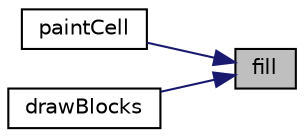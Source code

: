 digraph "fill"
{
 // INTERACTIVE_SVG=YES
 // LATEX_PDF_SIZE
  bgcolor="transparent";
  edge [fontname="Helvetica",fontsize="10",labelfontname="Helvetica",labelfontsize="10"];
  node [fontname="Helvetica",fontsize="10",shape=record];
  rankdir="RL";
  Node11 [label="fill",height=0.2,width=0.4,color="black", fillcolor="grey75", style="filled", fontcolor="black",tooltip=" "];
  Node11 -> Node12 [dir="back",color="midnightblue",fontsize="10",style="solid",fontname="Helvetica"];
  Node12 [label="paintCell",height=0.2,width=0.4,color="black",URL="$game_8c.html#a31e7cea17aa636472880fb5ceff7c35f",tooltip=" "];
  Node11 -> Node13 [dir="back",color="midnightblue",fontsize="10",style="solid",fontname="Helvetica"];
  Node13 [label="drawBlocks",height=0.2,width=0.4,color="black",URL="$group__game.html#ga172749cfe0f9091767c74e3004188ffc",tooltip="Draws the blocks that are alive and that are going to be saved to the backbuffer."];
}
